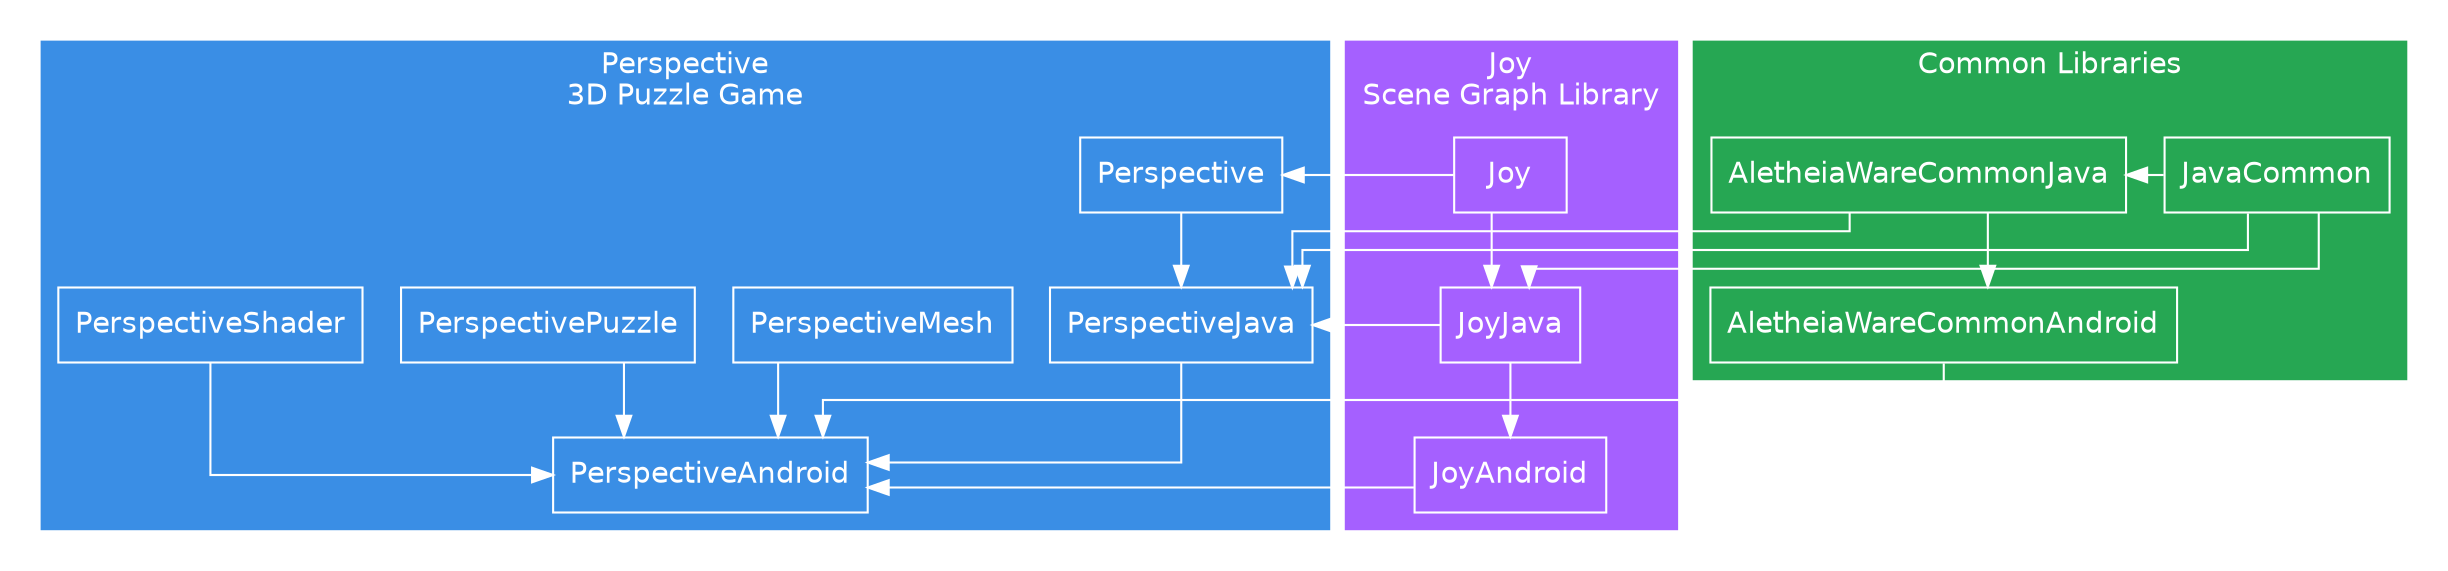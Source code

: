 digraph RepoGraph {
    overlap=false;
    splines=ortho;
    clusterrank=local;
    edge [color=white];

    subgraph cluster_1 {
        style=filled;
        color=white;
        fontcolor=white;
        fontname="Helvetica";
        node [shape=box,color=white,fontcolor=white,fontname="Helvetica"];

        subgraph cluster_common {
            color="#26A753";
            JavaCommon;
            AletheiaWareCommonJava -> AletheiaWareCommonAndroid;
            label="Common Libraries\n ";
        }

        subgraph cluster_joy {
            color="#A560FF";
            Joy -> JoyJava -> JoyAndroid;
            label="Joy\nScene Graph Library";
        }

        subgraph cluster_perspective {
            color="#3A8EE5";
            Perspective -> PerspectiveJava -> PerspectiveAndroid;
            PerspectiveMesh -> PerspectiveAndroid;
            PerspectivePuzzle -> PerspectiveAndroid;
            PerspectiveShader -> PerspectiveAndroid;
            label="Perspective\n3D Puzzle Game";
        }
    }

    # Protocol Buffers
    Joy -> Perspective[constraint=false];

    # Java
    JavaCommon -> AletheiaWareCommonJava[constraint=false];
    JavaCommon -> JoyJava[constraint=false];
    JavaCommon -> PerspectiveJava[constraint=false];
    AletheiaWareCommonJava -> PerspectiveJava[constraint=false];
    JoyJava -> PerspectiveJava[constraint=false];

    # Android
    AletheiaWareCommonAndroid -> PerspectiveAndroid[constraint=false];
    JoyAndroid -> PerspectiveAndroid[constraint=false];
}
